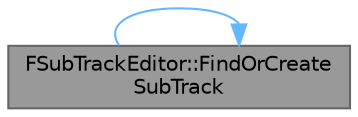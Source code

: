 digraph "FSubTrackEditor::FindOrCreateSubTrack"
{
 // INTERACTIVE_SVG=YES
 // LATEX_PDF_SIZE
  bgcolor="transparent";
  edge [fontname=Helvetica,fontsize=10,labelfontname=Helvetica,labelfontsize=10];
  node [fontname=Helvetica,fontsize=10,shape=box,height=0.2,width=0.4];
  rankdir="LR";
  Node1 [id="Node000001",label="FSubTrackEditor::FindOrCreate\lSubTrack",height=0.2,width=0.4,color="gray40", fillcolor="grey60", style="filled", fontcolor="black",tooltip="Find or create a sub track."];
  Node1 -> Node1 [id="edge1_Node000001_Node000001",color="steelblue1",style="solid",tooltip=" "];
}
